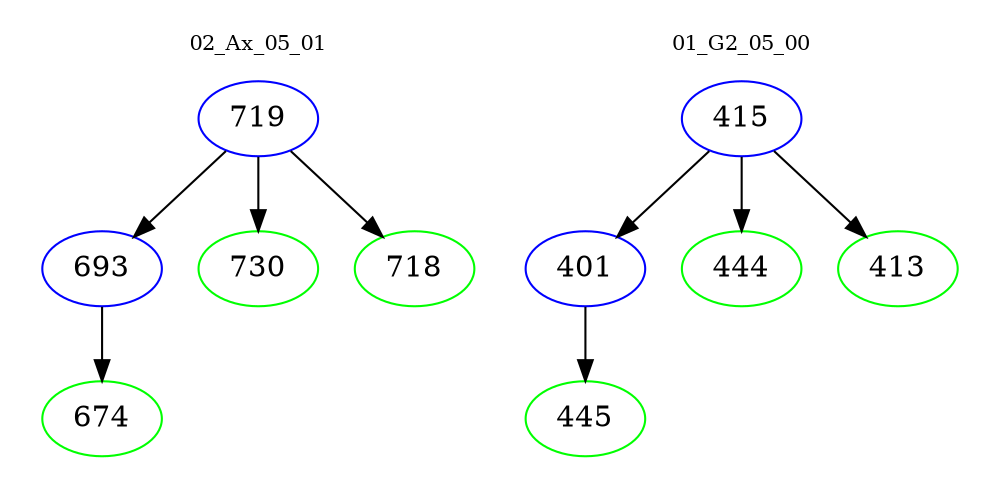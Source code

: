 digraph{
subgraph cluster_0 {
color = white
label = "02_Ax_05_01";
fontsize=10;
T0_719 [label="719", color="blue"]
T0_719 -> T0_693 [color="black"]
T0_693 [label="693", color="blue"]
T0_693 -> T0_674 [color="black"]
T0_674 [label="674", color="green"]
T0_719 -> T0_730 [color="black"]
T0_730 [label="730", color="green"]
T0_719 -> T0_718 [color="black"]
T0_718 [label="718", color="green"]
}
subgraph cluster_1 {
color = white
label = "01_G2_05_00";
fontsize=10;
T1_415 [label="415", color="blue"]
T1_415 -> T1_401 [color="black"]
T1_401 [label="401", color="blue"]
T1_401 -> T1_445 [color="black"]
T1_445 [label="445", color="green"]
T1_415 -> T1_444 [color="black"]
T1_444 [label="444", color="green"]
T1_415 -> T1_413 [color="black"]
T1_413 [label="413", color="green"]
}
}
